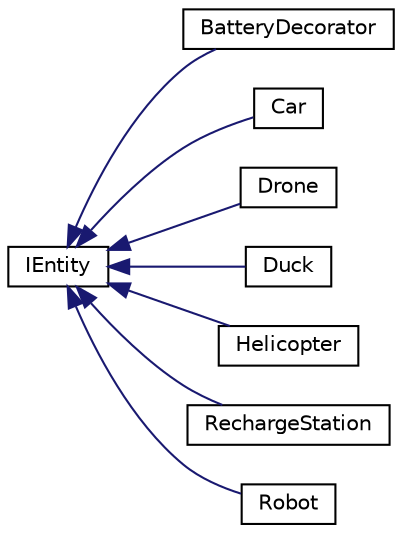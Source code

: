 digraph "Graphical Class Hierarchy"
{
 // LATEX_PDF_SIZE
  edge [fontname="Helvetica",fontsize="10",labelfontname="Helvetica",labelfontsize="10"];
  node [fontname="Helvetica",fontsize="10",shape=record];
  rankdir="LR";
  Node0 [label="IEntity",height=0.2,width=0.4,color="black", fillcolor="white", style="filled",URL="$classIEntity.html",tooltip="Abstract controller class used in the Transit Service. Uses the Model View Controller Pattern."];
  Node0 -> Node1 [dir="back",color="midnightblue",fontsize="10",style="solid",fontname="Helvetica"];
  Node1 [label="BatteryDecorator",height=0.2,width=0.4,color="black", fillcolor="white", style="filled",URL="$classBatteryDecorator.html",tooltip="A class to decorate a drone with a battery."];
  Node0 -> Node2 [dir="back",color="midnightblue",fontsize="10",style="solid",fontname="Helvetica"];
  Node2 [label="Car",height=0.2,width=0.4,color="black", fillcolor="white", style="filled",URL="$classCar.html",tooltip="Represents a car in a physical system. Cars move using euler integration based on a specified velocit..."];
  Node0 -> Node3 [dir="back",color="midnightblue",fontsize="10",style="solid",fontname="Helvetica"];
  Node3 [label="Drone",height=0.2,width=0.4,color="black", fillcolor="white", style="filled",URL="$classDrone.html",tooltip="Represents a drone in a physical system. Drones move using euler integration based on a specified vel..."];
  Node0 -> Node4 [dir="back",color="midnightblue",fontsize="10",style="solid",fontname="Helvetica"];
  Node4 [label="Duck",height=0.2,width=0.4,color="black", fillcolor="white", style="filled",URL="$classDuck.html",tooltip=" "];
  Node0 -> Node5 [dir="back",color="midnightblue",fontsize="10",style="solid",fontname="Helvetica"];
  Node5 [label="Helicopter",height=0.2,width=0.4,color="black", fillcolor="white", style="filled",URL="$classHelicopter.html",tooltip="helicopter class."];
  Node0 -> Node6 [dir="back",color="midnightblue",fontsize="10",style="solid",fontname="Helvetica"];
  Node6 [label="RechargeStation",height=0.2,width=0.4,color="black", fillcolor="white", style="filled",URL="$classRechargeStation.html",tooltip="A class representing a recharge station."];
  Node0 -> Node7 [dir="back",color="midnightblue",fontsize="10",style="solid",fontname="Helvetica"];
  Node7 [label="Robot",height=0.2,width=0.4,color="black", fillcolor="white", style="filled",URL="$classRobot.html",tooltip="Robot class inherits IEntity."];
}
